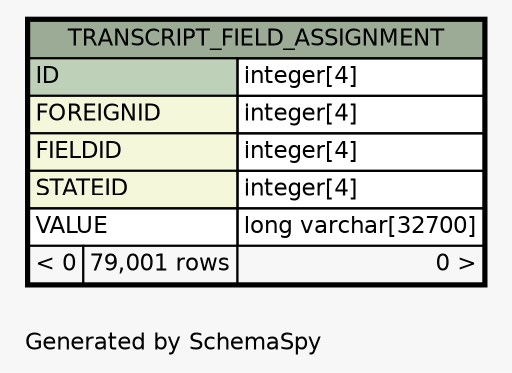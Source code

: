 // dot 2.38.0 on Windows 10 10.0
// SchemaSpy rev Unknown
digraph "oneDegreeRelationshipsDiagram" {
  graph [
    rankdir="RL"
    bgcolor="#f7f7f7"
    label="\nGenerated by SchemaSpy"
    labeljust="l"
    nodesep="0.18"
    ranksep="0.46"
    fontname="Helvetica"
    fontsize="11"
  ];
  node [
    fontname="Helvetica"
    fontsize="11"
    shape="plaintext"
  ];
  edge [
    arrowsize="0.8"
  ];
  "TRANSCRIPT_FIELD_ASSIGNMENT" [
    label=<
    <TABLE BORDER="2" CELLBORDER="1" CELLSPACING="0" BGCOLOR="#ffffff">
      <TR><TD COLSPAN="3" BGCOLOR="#9bab96" ALIGN="CENTER">TRANSCRIPT_FIELD_ASSIGNMENT</TD></TR>
      <TR><TD PORT="ID" COLSPAN="2" BGCOLOR="#bed1b8" ALIGN="LEFT">ID</TD><TD PORT="ID.type" ALIGN="LEFT">integer[4]</TD></TR>
      <TR><TD PORT="FOREIGNID" COLSPAN="2" BGCOLOR="#f4f7da" ALIGN="LEFT">FOREIGNID</TD><TD PORT="FOREIGNID.type" ALIGN="LEFT">integer[4]</TD></TR>
      <TR><TD PORT="FIELDID" COLSPAN="2" BGCOLOR="#f4f7da" ALIGN="LEFT">FIELDID</TD><TD PORT="FIELDID.type" ALIGN="LEFT">integer[4]</TD></TR>
      <TR><TD PORT="STATEID" COLSPAN="2" BGCOLOR="#f4f7da" ALIGN="LEFT">STATEID</TD><TD PORT="STATEID.type" ALIGN="LEFT">integer[4]</TD></TR>
      <TR><TD PORT="VALUE" COLSPAN="2" ALIGN="LEFT">VALUE</TD><TD PORT="VALUE.type" ALIGN="LEFT">long varchar[32700]</TD></TR>
      <TR><TD ALIGN="LEFT" BGCOLOR="#f7f7f7">&lt; 0</TD><TD ALIGN="RIGHT" BGCOLOR="#f7f7f7">79,001 rows</TD><TD ALIGN="RIGHT" BGCOLOR="#f7f7f7">0 &gt;</TD></TR>
    </TABLE>>
    URL="TRANSCRIPT_FIELD_ASSIGNMENT.html"
    tooltip="TRANSCRIPT_FIELD_ASSIGNMENT"
  ];
}
